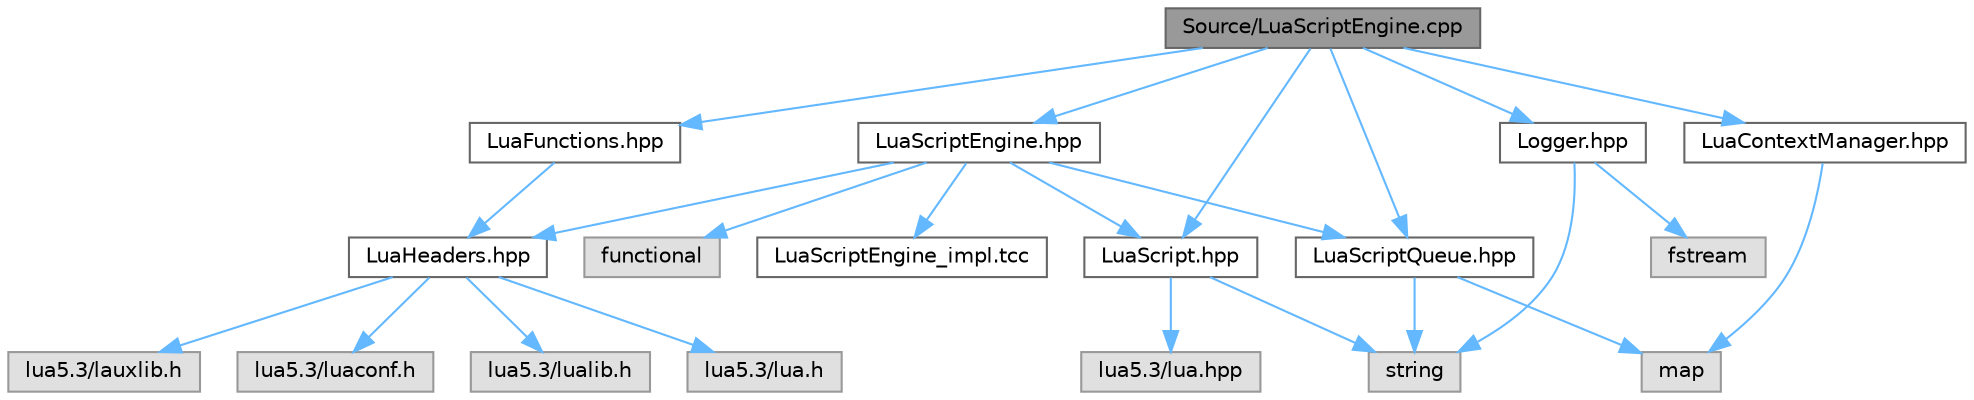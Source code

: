 digraph "Source/LuaScriptEngine.cpp"
{
 // INTERACTIVE_SVG=YES
 // LATEX_PDF_SIZE
  bgcolor="transparent";
  edge [fontname=Helvetica,fontsize=10,labelfontname=Helvetica,labelfontsize=10];
  node [fontname=Helvetica,fontsize=10,shape=box,height=0.2,width=0.4];
  Node1 [label="Source/LuaScriptEngine.cpp",height=0.2,width=0.4,color="gray40", fillcolor="grey60", style="filled", fontcolor="black",tooltip=" "];
  Node1 -> Node2 [color="steelblue1",style="solid"];
  Node2 [label="LuaScriptEngine.hpp",height=0.2,width=0.4,color="grey40", fillcolor="white", style="filled",URL="$_lua_script_engine_8hpp.html",tooltip="This is the class which actually processes all of the scripts in the script queue,..."];
  Node2 -> Node3 [color="steelblue1",style="solid"];
  Node3 [label="functional",height=0.2,width=0.4,color="grey60", fillcolor="#E0E0E0", style="filled",tooltip=" "];
  Node2 -> Node4 [color="steelblue1",style="solid"];
  Node4 [label="LuaHeaders.hpp",height=0.2,width=0.4,color="grey40", fillcolor="white", style="filled",URL="$_lua_headers_8hpp.html",tooltip=" "];
  Node4 -> Node5 [color="steelblue1",style="solid"];
  Node5 [label="lua5.3/lua.h",height=0.2,width=0.4,color="grey60", fillcolor="#E0E0E0", style="filled",tooltip=" "];
  Node4 -> Node6 [color="steelblue1",style="solid"];
  Node6 [label="lua5.3/lauxlib.h",height=0.2,width=0.4,color="grey60", fillcolor="#E0E0E0", style="filled",tooltip=" "];
  Node4 -> Node7 [color="steelblue1",style="solid"];
  Node7 [label="lua5.3/luaconf.h",height=0.2,width=0.4,color="grey60", fillcolor="#E0E0E0", style="filled",tooltip=" "];
  Node4 -> Node8 [color="steelblue1",style="solid"];
  Node8 [label="lua5.3/lualib.h",height=0.2,width=0.4,color="grey60", fillcolor="#E0E0E0", style="filled",tooltip=" "];
  Node2 -> Node9 [color="steelblue1",style="solid"];
  Node9 [label="LuaScript.hpp",height=0.2,width=0.4,color="grey40", fillcolor="white", style="filled",URL="$_lua_script_8hpp.html",tooltip="This is the basic Lua script wrapper - it is what the end-user will create and add to the queue...."];
  Node9 -> Node10 [color="steelblue1",style="solid"];
  Node10 [label="string",height=0.2,width=0.4,color="grey60", fillcolor="#E0E0E0", style="filled",tooltip=" "];
  Node9 -> Node11 [color="steelblue1",style="solid"];
  Node11 [label="lua5.3/lua.hpp",height=0.2,width=0.4,color="grey60", fillcolor="#E0E0E0", style="filled",tooltip=" "];
  Node2 -> Node12 [color="steelblue1",style="solid"];
  Node12 [label="LuaScriptQueue.hpp",height=0.2,width=0.4,color="grey40", fillcolor="white", style="filled",URL="$_lua_script_queue_8hpp.html",tooltip="This class essentially just collects all of the scripts that need to be run from all the various end-..."];
  Node12 -> Node13 [color="steelblue1",style="solid"];
  Node13 [label="map",height=0.2,width=0.4,color="grey60", fillcolor="#E0E0E0", style="filled",tooltip=" "];
  Node12 -> Node10 [color="steelblue1",style="solid"];
  Node2 -> Node14 [color="steelblue1",style="solid"];
  Node14 [label="LuaScriptEngine_impl.tcc",height=0.2,width=0.4,color="grey40", fillcolor="white", style="filled",URL="$_lua_script_engine__impl_8tcc.html",tooltip=" "];
  Node1 -> Node9 [color="steelblue1",style="solid"];
  Node1 -> Node12 [color="steelblue1",style="solid"];
  Node1 -> Node15 [color="steelblue1",style="solid"];
  Node15 [label="LuaContextManager.hpp",height=0.2,width=0.4,color="grey40", fillcolor="white", style="filled",URL="$_lua_context_manager_8hpp.html",tooltip="NOTE: This is a singleton class. The LuaContextManager, well, manages the Lua Contexts which the Scri..."];
  Node15 -> Node13 [color="steelblue1",style="solid"];
  Node1 -> Node16 [color="steelblue1",style="solid"];
  Node16 [label="LuaFunctions.hpp",height=0.2,width=0.4,color="grey40", fillcolor="white", style="filled",URL="$_lua_functions_8hpp.html",tooltip=" "];
  Node16 -> Node4 [color="steelblue1",style="solid"];
  Node1 -> Node17 [color="steelblue1",style="solid"];
  Node17 [label="Logger.hpp",height=0.2,width=0.4,color="grey40", fillcolor="white", style="filled",URL="$_logger_8hpp.html",tooltip=" "];
  Node17 -> Node10 [color="steelblue1",style="solid"];
  Node17 -> Node18 [color="steelblue1",style="solid"];
  Node18 [label="fstream",height=0.2,width=0.4,color="grey60", fillcolor="#E0E0E0", style="filled",tooltip=" "];
}
